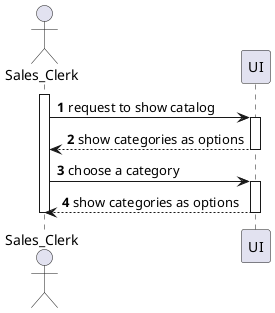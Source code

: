 @startuml
autonumber

Actor Sales_Clerk as SC
activate SC

SC -> “UI” : request to show catalog
activate “UI”
SC <-- “UI” : show categories as options
deactivate “UI”

SC -> “UI” : choose a category
activate “UI”
SC <-- “UI” : show categories as options
deactivate “UI”


deactivate SC
@enduml